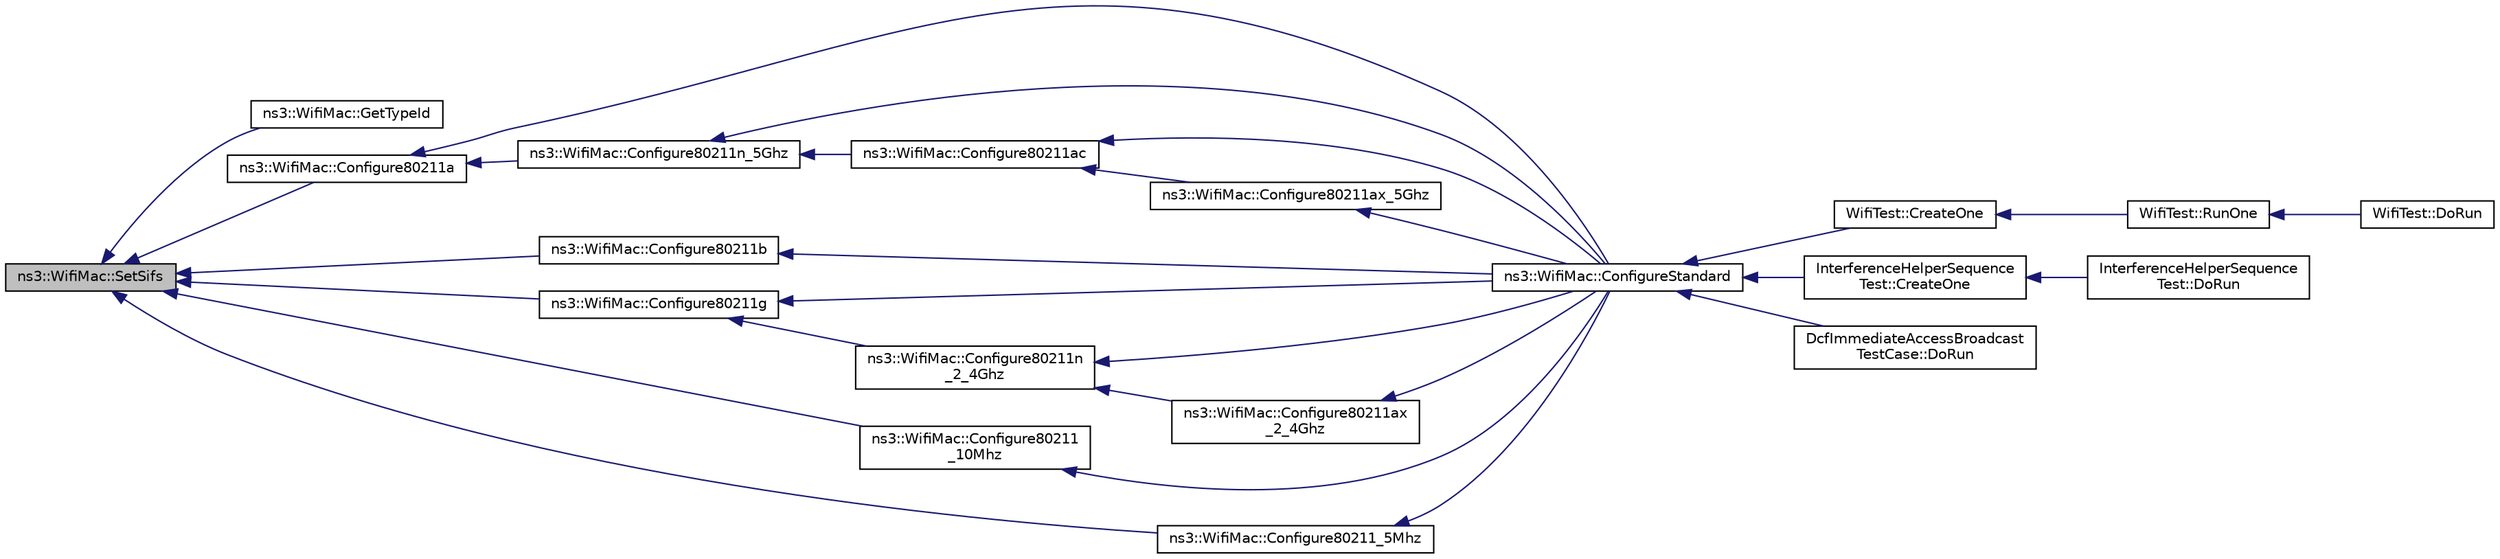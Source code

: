 digraph "ns3::WifiMac::SetSifs"
{
  edge [fontname="Helvetica",fontsize="10",labelfontname="Helvetica",labelfontsize="10"];
  node [fontname="Helvetica",fontsize="10",shape=record];
  rankdir="LR";
  Node1 [label="ns3::WifiMac::SetSifs",height=0.2,width=0.4,color="black", fillcolor="grey75", style="filled", fontcolor="black"];
  Node1 -> Node2 [dir="back",color="midnightblue",fontsize="10",style="solid"];
  Node2 [label="ns3::WifiMac::GetTypeId",height=0.2,width=0.4,color="black", fillcolor="white", style="filled",URL="$d4/d7c/classns3_1_1WifiMac.html#a818f25109b406fede9339747eda0d84d",tooltip="Get the type ID. "];
  Node1 -> Node3 [dir="back",color="midnightblue",fontsize="10",style="solid"];
  Node3 [label="ns3::WifiMac::Configure80211a",height=0.2,width=0.4,color="black", fillcolor="white", style="filled",URL="$d4/d7c/classns3_1_1WifiMac.html#a943b3ecf94ab4a55fab61b36d2ccd1ea"];
  Node3 -> Node4 [dir="back",color="midnightblue",fontsize="10",style="solid"];
  Node4 [label="ns3::WifiMac::ConfigureStandard",height=0.2,width=0.4,color="black", fillcolor="white", style="filled",URL="$d4/d7c/classns3_1_1WifiMac.html#a16ec5352c804df83e42159ab4e2e73d8"];
  Node4 -> Node5 [dir="back",color="midnightblue",fontsize="10",style="solid"];
  Node5 [label="WifiTest::CreateOne",height=0.2,width=0.4,color="black", fillcolor="white", style="filled",URL="$d4/d72/classWifiTest.html#a212be82b387f5446375a45ccbac3561e"];
  Node5 -> Node6 [dir="back",color="midnightblue",fontsize="10",style="solid"];
  Node6 [label="WifiTest::RunOne",height=0.2,width=0.4,color="black", fillcolor="white", style="filled",URL="$d4/d72/classWifiTest.html#a63a3849e54df5628422bbb6260de403a",tooltip="Run one function. "];
  Node6 -> Node7 [dir="back",color="midnightblue",fontsize="10",style="solid"];
  Node7 [label="WifiTest::DoRun",height=0.2,width=0.4,color="black", fillcolor="white", style="filled",URL="$d4/d72/classWifiTest.html#ae54d485b655adb7c86cde1cd79f6c5c0",tooltip="Implementation to actually run this TestCase. "];
  Node4 -> Node8 [dir="back",color="midnightblue",fontsize="10",style="solid"];
  Node8 [label="InterferenceHelperSequence\lTest::CreateOne",height=0.2,width=0.4,color="black", fillcolor="white", style="filled",URL="$de/dcf/classInterferenceHelperSequenceTest.html#aaf6b2c6dc1b1c6abf0743b018e78544a"];
  Node8 -> Node9 [dir="back",color="midnightblue",fontsize="10",style="solid"];
  Node9 [label="InterferenceHelperSequence\lTest::DoRun",height=0.2,width=0.4,color="black", fillcolor="white", style="filled",URL="$de/dcf/classInterferenceHelperSequenceTest.html#a22be6f3a29ef1f34b740d8b5689f2160",tooltip="Implementation to actually run this TestCase. "];
  Node4 -> Node10 [dir="back",color="midnightblue",fontsize="10",style="solid"];
  Node10 [label="DcfImmediateAccessBroadcast\lTestCase::DoRun",height=0.2,width=0.4,color="black", fillcolor="white", style="filled",URL="$db/d6c/classDcfImmediateAccessBroadcastTestCase.html#a60a5b36d456c0c144d85a9be722c1663",tooltip="Implementation to actually run this TestCase. "];
  Node3 -> Node11 [dir="back",color="midnightblue",fontsize="10",style="solid"];
  Node11 [label="ns3::WifiMac::Configure80211n_5Ghz",height=0.2,width=0.4,color="black", fillcolor="white", style="filled",URL="$d4/d7c/classns3_1_1WifiMac.html#ae1407b7d661b9a712bdd95cffbef1e0f"];
  Node11 -> Node4 [dir="back",color="midnightblue",fontsize="10",style="solid"];
  Node11 -> Node12 [dir="back",color="midnightblue",fontsize="10",style="solid"];
  Node12 [label="ns3::WifiMac::Configure80211ac",height=0.2,width=0.4,color="black", fillcolor="white", style="filled",URL="$d4/d7c/classns3_1_1WifiMac.html#ae5ebb39bedd14fbff677b5948d6801ab"];
  Node12 -> Node4 [dir="back",color="midnightblue",fontsize="10",style="solid"];
  Node12 -> Node13 [dir="back",color="midnightblue",fontsize="10",style="solid"];
  Node13 [label="ns3::WifiMac::Configure80211ax_5Ghz",height=0.2,width=0.4,color="black", fillcolor="white", style="filled",URL="$d4/d7c/classns3_1_1WifiMac.html#af0c5ea359558e4a6c83dc91c570f7488"];
  Node13 -> Node4 [dir="back",color="midnightblue",fontsize="10",style="solid"];
  Node1 -> Node14 [dir="back",color="midnightblue",fontsize="10",style="solid"];
  Node14 [label="ns3::WifiMac::Configure80211b",height=0.2,width=0.4,color="black", fillcolor="white", style="filled",URL="$d4/d7c/classns3_1_1WifiMac.html#a71071ac76d23188d7709bace54639998"];
  Node14 -> Node4 [dir="back",color="midnightblue",fontsize="10",style="solid"];
  Node1 -> Node15 [dir="back",color="midnightblue",fontsize="10",style="solid"];
  Node15 [label="ns3::WifiMac::Configure80211g",height=0.2,width=0.4,color="black", fillcolor="white", style="filled",URL="$d4/d7c/classns3_1_1WifiMac.html#a827eace56408e746fd89edbec397f6c9"];
  Node15 -> Node4 [dir="back",color="midnightblue",fontsize="10",style="solid"];
  Node15 -> Node16 [dir="back",color="midnightblue",fontsize="10",style="solid"];
  Node16 [label="ns3::WifiMac::Configure80211n\l_2_4Ghz",height=0.2,width=0.4,color="black", fillcolor="white", style="filled",URL="$d4/d7c/classns3_1_1WifiMac.html#ab263ee8ba60441bf96a9c9debb0c99e6"];
  Node16 -> Node4 [dir="back",color="midnightblue",fontsize="10",style="solid"];
  Node16 -> Node17 [dir="back",color="midnightblue",fontsize="10",style="solid"];
  Node17 [label="ns3::WifiMac::Configure80211ax\l_2_4Ghz",height=0.2,width=0.4,color="black", fillcolor="white", style="filled",URL="$d4/d7c/classns3_1_1WifiMac.html#a244d95e24bc602959e5ef2214d635115"];
  Node17 -> Node4 [dir="back",color="midnightblue",fontsize="10",style="solid"];
  Node1 -> Node18 [dir="back",color="midnightblue",fontsize="10",style="solid"];
  Node18 [label="ns3::WifiMac::Configure80211\l_10Mhz",height=0.2,width=0.4,color="black", fillcolor="white", style="filled",URL="$d4/d7c/classns3_1_1WifiMac.html#a9c463197da57525dbb5ca3597bf3723f"];
  Node18 -> Node4 [dir="back",color="midnightblue",fontsize="10",style="solid"];
  Node1 -> Node19 [dir="back",color="midnightblue",fontsize="10",style="solid"];
  Node19 [label="ns3::WifiMac::Configure80211_5Mhz",height=0.2,width=0.4,color="black", fillcolor="white", style="filled",URL="$d4/d7c/classns3_1_1WifiMac.html#acf8a2b425758ad26ffbe32068156a4a0"];
  Node19 -> Node4 [dir="back",color="midnightblue",fontsize="10",style="solid"];
}
